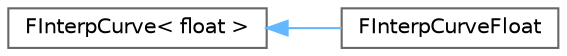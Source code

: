 digraph "Graphical Class Hierarchy"
{
 // INTERACTIVE_SVG=YES
 // LATEX_PDF_SIZE
  bgcolor="transparent";
  edge [fontname=Helvetica,fontsize=10,labelfontname=Helvetica,labelfontsize=10];
  node [fontname=Helvetica,fontsize=10,shape=box,height=0.2,width=0.4];
  rankdir="LR";
  Node0 [id="Node000000",label="FInterpCurve\< float \>",height=0.2,width=0.4,color="grey40", fillcolor="white", style="filled",URL="$d2/dbf/classFInterpCurve.html",tooltip=" "];
  Node0 -> Node1 [id="edge4078_Node000000_Node000001",dir="back",color="steelblue1",style="solid",tooltip=" "];
  Node1 [id="Node000001",label="FInterpCurveFloat",height=0.2,width=0.4,color="grey40", fillcolor="white", style="filled",URL="$d3/df6/structFInterpCurveFloat.html",tooltip=" "];
}
